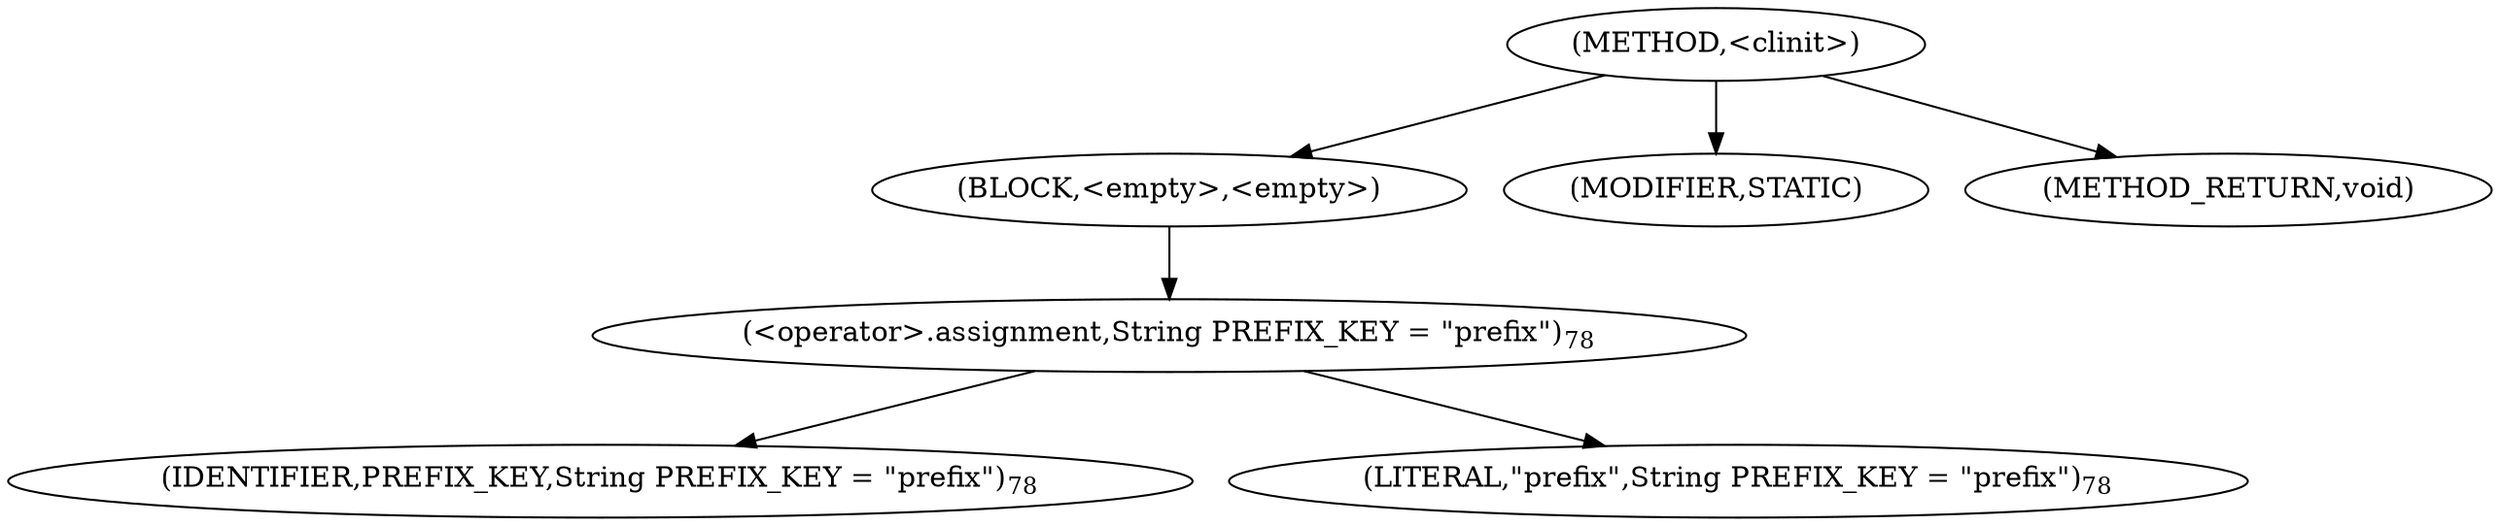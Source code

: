 digraph "&lt;clinit&gt;" {  
"268" [label = <(METHOD,&lt;clinit&gt;)> ]
"269" [label = <(BLOCK,&lt;empty&gt;,&lt;empty&gt;)> ]
"270" [label = <(&lt;operator&gt;.assignment,String PREFIX_KEY = &quot;prefix&quot;)<SUB>78</SUB>> ]
"271" [label = <(IDENTIFIER,PREFIX_KEY,String PREFIX_KEY = &quot;prefix&quot;)<SUB>78</SUB>> ]
"272" [label = <(LITERAL,&quot;prefix&quot;,String PREFIX_KEY = &quot;prefix&quot;)<SUB>78</SUB>> ]
"273" [label = <(MODIFIER,STATIC)> ]
"274" [label = <(METHOD_RETURN,void)> ]
  "268" -> "269" 
  "268" -> "273" 
  "268" -> "274" 
  "269" -> "270" 
  "270" -> "271" 
  "270" -> "272" 
}

